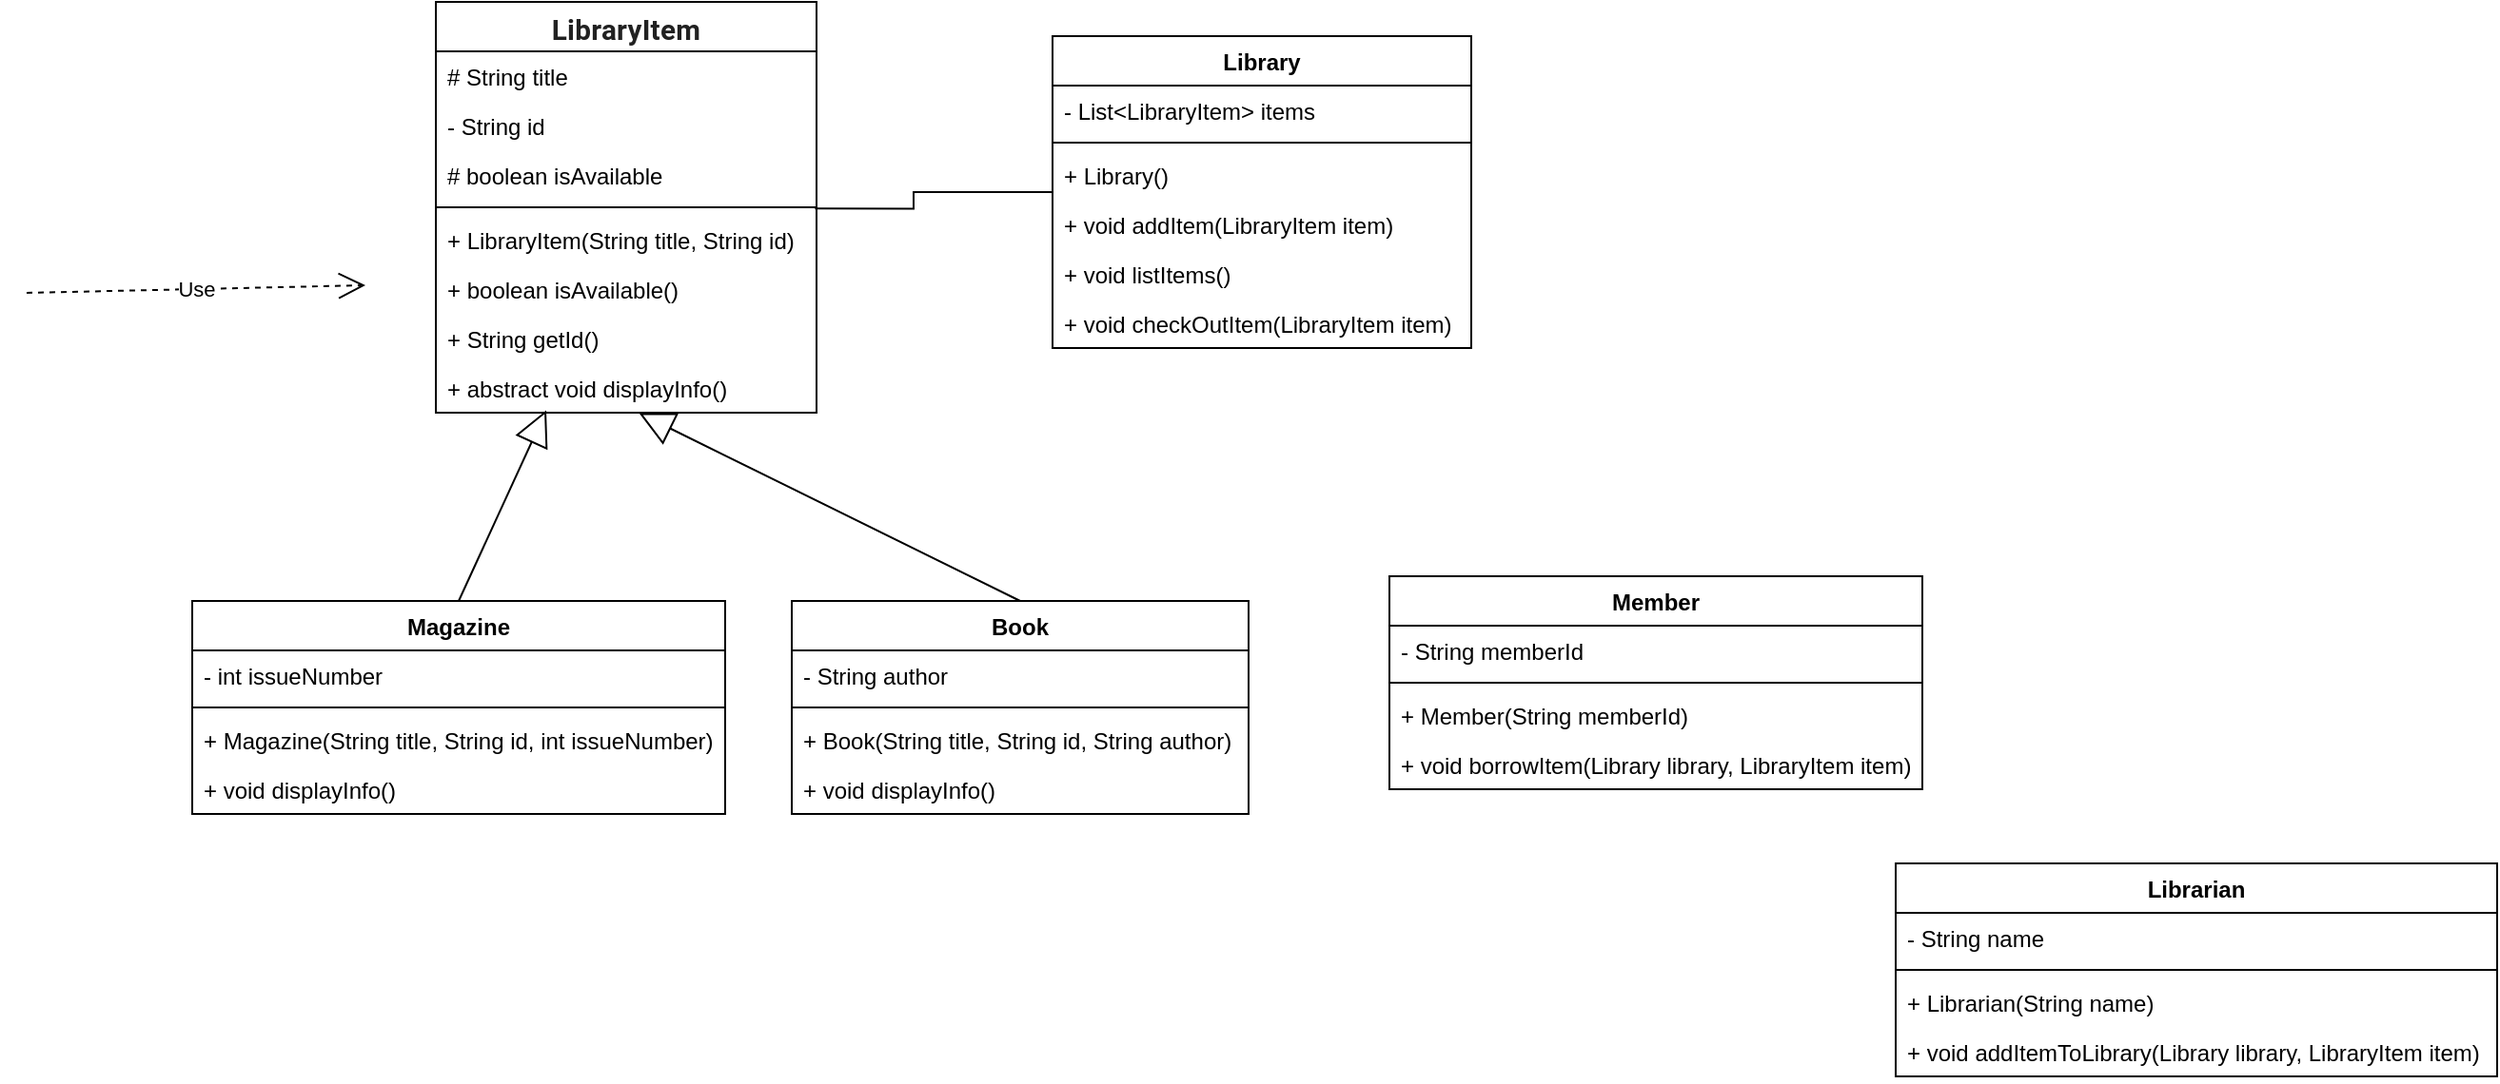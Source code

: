 <mxfile version="24.8.4">
  <diagram name="第 1 页" id="PSKmwgKcGm7nJZNFbE3L">
    <mxGraphModel dx="1062" dy="547" grid="0" gridSize="10" guides="1" tooltips="1" connect="1" arrows="1" fold="1" page="1" pageScale="1" pageWidth="1920" pageHeight="1200" background="none" math="0" shadow="0">
      <root>
        <mxCell id="0" />
        <mxCell id="1" parent="0" />
        <mxCell id="TOjBOKJqGip8uIWhOxMj-1" value="&lt;span style=&quot;--tw-border-spacing-x: 0; --tw-border-spacing-y: 0; --tw-translate-x: 0; --tw-translate-y: 0; --tw-rotate: 0; --tw-skew-x: 0; --tw-skew-y: 0; --tw-scale-x: 1; --tw-scale-y: 1; --tw-pan-x: ; --tw-pan-y: ; --tw-pinch-zoom: ; --tw-scroll-snap-strictness: proximity; --tw-gradient-from-position: ; --tw-gradient-via-position: ; --tw-gradient-to-position: ; --tw-ordinal: ; --tw-slashed-zero: ; --tw-numeric-figure: ; --tw-numeric-spacing: ; --tw-numeric-fraction: ; --tw-ring-inset: ; --tw-ring-offset-width: 0px; --tw-ring-offset-color: #fff; --tw-ring-color: #3b82f680; --tw-ring-offset-shadow: 0 0 #0000; --tw-ring-shadow: 0 0 #0000; --tw-shadow: 0 0 #0000; --tw-shadow-colored: 0 0 #0000; --tw-blur: ; --tw-brightness: ; --tw-contrast: ; --tw-grayscale: ; --tw-hue-rotate: ; --tw-invert: ; --tw-saturate: ; --tw-sepia: ; --tw-drop-shadow: ; --tw-backdrop-blur: ; --tw-backdrop-brightness: ; --tw-backdrop-contrast: ; --tw-backdrop-grayscale: ; --tw-backdrop-hue-rotate: ; --tw-backdrop-invert: ; --tw-backdrop-opacity: ; --tw-backdrop-saturate: ; --tw-backdrop-sepia: ; box-sizing: inherit; color: rgba(0, 0, 0, 0.87); font-family: Roboto, Helvetica, Arial, sans-serif; font-size: 14.857px; letter-spacing: 0.139px; text-align: left; background-color: rgb(255, 255, 255);&quot;&gt;LibraryItem&lt;/span&gt;" style="swimlane;fontStyle=1;align=center;verticalAlign=top;childLayout=stackLayout;horizontal=1;startSize=26;horizontalStack=0;resizeParent=1;resizeParentMax=0;resizeLast=0;collapsible=1;marginBottom=0;whiteSpace=wrap;html=1;" parent="1" vertex="1">
          <mxGeometry x="489" y="78" width="200" height="216" as="geometry" />
        </mxCell>
        <mxCell id="TOjBOKJqGip8uIWhOxMj-2" value="# String title" style="text;strokeColor=none;fillColor=none;align=left;verticalAlign=top;spacingLeft=4;spacingRight=4;overflow=hidden;rotatable=0;points=[[0,0.5],[1,0.5]];portConstraint=eastwest;whiteSpace=wrap;html=1;" parent="TOjBOKJqGip8uIWhOxMj-1" vertex="1">
          <mxGeometry y="26" width="200" height="26" as="geometry" />
        </mxCell>
        <mxCell id="RcvgGcVL2dAxraY7EbwN-2" value="- String id" style="text;strokeColor=none;fillColor=none;align=left;verticalAlign=top;spacingLeft=4;spacingRight=4;overflow=hidden;rotatable=0;points=[[0,0.5],[1,0.5]];portConstraint=eastwest;whiteSpace=wrap;html=1;" vertex="1" parent="TOjBOKJqGip8uIWhOxMj-1">
          <mxGeometry y="52" width="200" height="26" as="geometry" />
        </mxCell>
        <mxCell id="RcvgGcVL2dAxraY7EbwN-4" value="# boolean isAvailable" style="text;strokeColor=none;fillColor=none;align=left;verticalAlign=top;spacingLeft=4;spacingRight=4;overflow=hidden;rotatable=0;points=[[0,0.5],[1,0.5]];portConstraint=eastwest;whiteSpace=wrap;html=1;" vertex="1" parent="TOjBOKJqGip8uIWhOxMj-1">
          <mxGeometry y="78" width="200" height="26" as="geometry" />
        </mxCell>
        <mxCell id="TOjBOKJqGip8uIWhOxMj-3" value="" style="line;strokeWidth=1;fillColor=none;align=left;verticalAlign=middle;spacingTop=-1;spacingLeft=3;spacingRight=3;rotatable=0;labelPosition=right;points=[];portConstraint=eastwest;strokeColor=inherit;" parent="TOjBOKJqGip8uIWhOxMj-1" vertex="1">
          <mxGeometry y="104" width="200" height="8" as="geometry" />
        </mxCell>
        <mxCell id="RcvgGcVL2dAxraY7EbwN-5" value="+ LibraryItem(String title, String id)" style="text;strokeColor=none;fillColor=none;align=left;verticalAlign=top;spacingLeft=4;spacingRight=4;overflow=hidden;rotatable=0;points=[[0,0.5],[1,0.5]];portConstraint=eastwest;whiteSpace=wrap;html=1;" vertex="1" parent="TOjBOKJqGip8uIWhOxMj-1">
          <mxGeometry y="112" width="200" height="26" as="geometry" />
        </mxCell>
        <mxCell id="RcvgGcVL2dAxraY7EbwN-7" value="+ boolean isAvailable()" style="text;strokeColor=none;fillColor=none;align=left;verticalAlign=top;spacingLeft=4;spacingRight=4;overflow=hidden;rotatable=0;points=[[0,0.5],[1,0.5]];portConstraint=eastwest;whiteSpace=wrap;html=1;" vertex="1" parent="TOjBOKJqGip8uIWhOxMj-1">
          <mxGeometry y="138" width="200" height="26" as="geometry" />
        </mxCell>
        <mxCell id="RcvgGcVL2dAxraY7EbwN-6" value="+ String getId()" style="text;strokeColor=none;fillColor=none;align=left;verticalAlign=top;spacingLeft=4;spacingRight=4;overflow=hidden;rotatable=0;points=[[0,0.5],[1,0.5]];portConstraint=eastwest;whiteSpace=wrap;html=1;" vertex="1" parent="TOjBOKJqGip8uIWhOxMj-1">
          <mxGeometry y="164" width="200" height="26" as="geometry" />
        </mxCell>
        <mxCell id="TOjBOKJqGip8uIWhOxMj-4" value="+ abstract void displayInfo()" style="text;strokeColor=none;fillColor=none;align=left;verticalAlign=top;spacingLeft=4;spacingRight=4;overflow=hidden;rotatable=0;points=[[0,0.5],[1,0.5]];portConstraint=eastwest;whiteSpace=wrap;html=1;" parent="TOjBOKJqGip8uIWhOxMj-1" vertex="1">
          <mxGeometry y="190" width="200" height="26" as="geometry" />
        </mxCell>
        <mxCell id="RcvgGcVL2dAxraY7EbwN-8" value="Book" style="swimlane;fontStyle=1;align=center;verticalAlign=top;childLayout=stackLayout;horizontal=1;startSize=26;horizontalStack=0;resizeParent=1;resizeParentMax=0;resizeLast=0;collapsible=1;marginBottom=0;whiteSpace=wrap;html=1;" vertex="1" parent="1">
          <mxGeometry x="676" y="393" width="240" height="112" as="geometry" />
        </mxCell>
        <mxCell id="RcvgGcVL2dAxraY7EbwN-9" value="-&amp;nbsp;String author" style="text;strokeColor=none;fillColor=none;align=left;verticalAlign=top;spacingLeft=4;spacingRight=4;overflow=hidden;rotatable=0;points=[[0,0.5],[1,0.5]];portConstraint=eastwest;whiteSpace=wrap;html=1;" vertex="1" parent="RcvgGcVL2dAxraY7EbwN-8">
          <mxGeometry y="26" width="240" height="26" as="geometry" />
        </mxCell>
        <mxCell id="RcvgGcVL2dAxraY7EbwN-10" value="" style="line;strokeWidth=1;fillColor=none;align=left;verticalAlign=middle;spacingTop=-1;spacingLeft=3;spacingRight=3;rotatable=0;labelPosition=right;points=[];portConstraint=eastwest;strokeColor=inherit;" vertex="1" parent="RcvgGcVL2dAxraY7EbwN-8">
          <mxGeometry y="52" width="240" height="8" as="geometry" />
        </mxCell>
        <mxCell id="RcvgGcVL2dAxraY7EbwN-11" value="+ Book(String title, String id, String author)" style="text;strokeColor=none;fillColor=none;align=left;verticalAlign=top;spacingLeft=4;spacingRight=4;overflow=hidden;rotatable=0;points=[[0,0.5],[1,0.5]];portConstraint=eastwest;whiteSpace=wrap;html=1;" vertex="1" parent="RcvgGcVL2dAxraY7EbwN-8">
          <mxGeometry y="60" width="240" height="26" as="geometry" />
        </mxCell>
        <mxCell id="RcvgGcVL2dAxraY7EbwN-12" value="+ void displayInfo()" style="text;strokeColor=none;fillColor=none;align=left;verticalAlign=top;spacingLeft=4;spacingRight=4;overflow=hidden;rotatable=0;points=[[0,0.5],[1,0.5]];portConstraint=eastwest;whiteSpace=wrap;html=1;" vertex="1" parent="RcvgGcVL2dAxraY7EbwN-8">
          <mxGeometry y="86" width="240" height="26" as="geometry" />
        </mxCell>
        <mxCell id="RcvgGcVL2dAxraY7EbwN-13" value="Magazine" style="swimlane;fontStyle=1;align=center;verticalAlign=top;childLayout=stackLayout;horizontal=1;startSize=26;horizontalStack=0;resizeParent=1;resizeParentMax=0;resizeLast=0;collapsible=1;marginBottom=0;whiteSpace=wrap;html=1;" vertex="1" parent="1">
          <mxGeometry x="361" y="393" width="280" height="112" as="geometry" />
        </mxCell>
        <mxCell id="RcvgGcVL2dAxraY7EbwN-14" value="-&amp;nbsp;int issueNumber" style="text;strokeColor=none;fillColor=none;align=left;verticalAlign=top;spacingLeft=4;spacingRight=4;overflow=hidden;rotatable=0;points=[[0,0.5],[1,0.5]];portConstraint=eastwest;whiteSpace=wrap;html=1;" vertex="1" parent="RcvgGcVL2dAxraY7EbwN-13">
          <mxGeometry y="26" width="280" height="26" as="geometry" />
        </mxCell>
        <mxCell id="RcvgGcVL2dAxraY7EbwN-15" value="" style="line;strokeWidth=1;fillColor=none;align=left;verticalAlign=middle;spacingTop=-1;spacingLeft=3;spacingRight=3;rotatable=0;labelPosition=right;points=[];portConstraint=eastwest;strokeColor=inherit;" vertex="1" parent="RcvgGcVL2dAxraY7EbwN-13">
          <mxGeometry y="52" width="280" height="8" as="geometry" />
        </mxCell>
        <mxCell id="RcvgGcVL2dAxraY7EbwN-16" value="+ Magazine(String title, String id, int issueNumber)" style="text;strokeColor=none;fillColor=none;align=left;verticalAlign=top;spacingLeft=4;spacingRight=4;overflow=hidden;rotatable=0;points=[[0,0.5],[1,0.5]];portConstraint=eastwest;whiteSpace=wrap;html=1;" vertex="1" parent="RcvgGcVL2dAxraY7EbwN-13">
          <mxGeometry y="60" width="280" height="26" as="geometry" />
        </mxCell>
        <mxCell id="RcvgGcVL2dAxraY7EbwN-29" value="+ void displayInfo()" style="text;strokeColor=none;fillColor=none;align=left;verticalAlign=top;spacingLeft=4;spacingRight=4;overflow=hidden;rotatable=0;points=[[0,0.5],[1,0.5]];portConstraint=eastwest;whiteSpace=wrap;html=1;" vertex="1" parent="RcvgGcVL2dAxraY7EbwN-13">
          <mxGeometry y="86" width="280" height="26" as="geometry" />
        </mxCell>
        <mxCell id="RcvgGcVL2dAxraY7EbwN-17" value="Library" style="swimlane;fontStyle=1;align=center;verticalAlign=top;childLayout=stackLayout;horizontal=1;startSize=26;horizontalStack=0;resizeParent=1;resizeParentMax=0;resizeLast=0;collapsible=1;marginBottom=0;whiteSpace=wrap;html=1;" vertex="1" parent="1">
          <mxGeometry x="813" y="96" width="220" height="164" as="geometry" />
        </mxCell>
        <mxCell id="RcvgGcVL2dAxraY7EbwN-18" value="- List&amp;lt;LibraryItem&amp;gt; items" style="text;strokeColor=none;fillColor=none;align=left;verticalAlign=top;spacingLeft=4;spacingRight=4;overflow=hidden;rotatable=0;points=[[0,0.5],[1,0.5]];portConstraint=eastwest;whiteSpace=wrap;html=1;" vertex="1" parent="RcvgGcVL2dAxraY7EbwN-17">
          <mxGeometry y="26" width="220" height="26" as="geometry" />
        </mxCell>
        <mxCell id="RcvgGcVL2dAxraY7EbwN-19" value="" style="line;strokeWidth=1;fillColor=none;align=left;verticalAlign=middle;spacingTop=-1;spacingLeft=3;spacingRight=3;rotatable=0;labelPosition=right;points=[];portConstraint=eastwest;strokeColor=inherit;" vertex="1" parent="RcvgGcVL2dAxraY7EbwN-17">
          <mxGeometry y="52" width="220" height="8" as="geometry" />
        </mxCell>
        <mxCell id="RcvgGcVL2dAxraY7EbwN-20" value="+&amp;nbsp;Library()" style="text;strokeColor=none;fillColor=none;align=left;verticalAlign=top;spacingLeft=4;spacingRight=4;overflow=hidden;rotatable=0;points=[[0,0.5],[1,0.5]];portConstraint=eastwest;whiteSpace=wrap;html=1;" vertex="1" parent="RcvgGcVL2dAxraY7EbwN-17">
          <mxGeometry y="60" width="220" height="26" as="geometry" />
        </mxCell>
        <mxCell id="RcvgGcVL2dAxraY7EbwN-30" value="+ void addItem(LibraryItem item)" style="text;strokeColor=none;fillColor=none;align=left;verticalAlign=top;spacingLeft=4;spacingRight=4;overflow=hidden;rotatable=0;points=[[0,0.5],[1,0.5]];portConstraint=eastwest;whiteSpace=wrap;html=1;" vertex="1" parent="RcvgGcVL2dAxraY7EbwN-17">
          <mxGeometry y="86" width="220" height="26" as="geometry" />
        </mxCell>
        <mxCell id="RcvgGcVL2dAxraY7EbwN-31" value="+ void listItems()" style="text;strokeColor=none;fillColor=none;align=left;verticalAlign=top;spacingLeft=4;spacingRight=4;overflow=hidden;rotatable=0;points=[[0,0.5],[1,0.5]];portConstraint=eastwest;whiteSpace=wrap;html=1;" vertex="1" parent="RcvgGcVL2dAxraY7EbwN-17">
          <mxGeometry y="112" width="220" height="26" as="geometry" />
        </mxCell>
        <mxCell id="RcvgGcVL2dAxraY7EbwN-32" value="+ void checkOutItem(LibraryItem item)" style="text;strokeColor=none;fillColor=none;align=left;verticalAlign=top;spacingLeft=4;spacingRight=4;overflow=hidden;rotatable=0;points=[[0,0.5],[1,0.5]];portConstraint=eastwest;whiteSpace=wrap;html=1;" vertex="1" parent="RcvgGcVL2dAxraY7EbwN-17">
          <mxGeometry y="138" width="220" height="26" as="geometry" />
        </mxCell>
        <mxCell id="RcvgGcVL2dAxraY7EbwN-21" value="Librarian" style="swimlane;fontStyle=1;align=center;verticalAlign=top;childLayout=stackLayout;horizontal=1;startSize=26;horizontalStack=0;resizeParent=1;resizeParentMax=0;resizeLast=0;collapsible=1;marginBottom=0;whiteSpace=wrap;html=1;" vertex="1" parent="1">
          <mxGeometry x="1256" y="531" width="316" height="112" as="geometry" />
        </mxCell>
        <mxCell id="RcvgGcVL2dAxraY7EbwN-22" value="-&amp;nbsp;String name" style="text;strokeColor=none;fillColor=none;align=left;verticalAlign=top;spacingLeft=4;spacingRight=4;overflow=hidden;rotatable=0;points=[[0,0.5],[1,0.5]];portConstraint=eastwest;whiteSpace=wrap;html=1;" vertex="1" parent="RcvgGcVL2dAxraY7EbwN-21">
          <mxGeometry y="26" width="316" height="26" as="geometry" />
        </mxCell>
        <mxCell id="RcvgGcVL2dAxraY7EbwN-23" value="" style="line;strokeWidth=1;fillColor=none;align=left;verticalAlign=middle;spacingTop=-1;spacingLeft=3;spacingRight=3;rotatable=0;labelPosition=right;points=[];portConstraint=eastwest;strokeColor=inherit;" vertex="1" parent="RcvgGcVL2dAxraY7EbwN-21">
          <mxGeometry y="52" width="316" height="8" as="geometry" />
        </mxCell>
        <mxCell id="RcvgGcVL2dAxraY7EbwN-33" value="+ Librarian(String name)" style="text;strokeColor=none;fillColor=none;align=left;verticalAlign=top;spacingLeft=4;spacingRight=4;overflow=hidden;rotatable=0;points=[[0,0.5],[1,0.5]];portConstraint=eastwest;whiteSpace=wrap;html=1;" vertex="1" parent="RcvgGcVL2dAxraY7EbwN-21">
          <mxGeometry y="60" width="316" height="26" as="geometry" />
        </mxCell>
        <mxCell id="RcvgGcVL2dAxraY7EbwN-24" value="+ void addItemToLibrary(Library library, LibraryItem item)" style="text;strokeColor=none;fillColor=none;align=left;verticalAlign=top;spacingLeft=4;spacingRight=4;overflow=hidden;rotatable=0;points=[[0,0.5],[1,0.5]];portConstraint=eastwest;whiteSpace=wrap;html=1;" vertex="1" parent="RcvgGcVL2dAxraY7EbwN-21">
          <mxGeometry y="86" width="316" height="26" as="geometry" />
        </mxCell>
        <mxCell id="RcvgGcVL2dAxraY7EbwN-25" value="Member" style="swimlane;fontStyle=1;align=center;verticalAlign=top;childLayout=stackLayout;horizontal=1;startSize=26;horizontalStack=0;resizeParent=1;resizeParentMax=0;resizeLast=0;collapsible=1;marginBottom=0;whiteSpace=wrap;html=1;" vertex="1" parent="1">
          <mxGeometry x="990" y="380" width="280" height="112" as="geometry" />
        </mxCell>
        <mxCell id="RcvgGcVL2dAxraY7EbwN-26" value="-&amp;nbsp;String memberId" style="text;strokeColor=none;fillColor=none;align=left;verticalAlign=top;spacingLeft=4;spacingRight=4;overflow=hidden;rotatable=0;points=[[0,0.5],[1,0.5]];portConstraint=eastwest;whiteSpace=wrap;html=1;" vertex="1" parent="RcvgGcVL2dAxraY7EbwN-25">
          <mxGeometry y="26" width="280" height="26" as="geometry" />
        </mxCell>
        <mxCell id="RcvgGcVL2dAxraY7EbwN-27" value="" style="line;strokeWidth=1;fillColor=none;align=left;verticalAlign=middle;spacingTop=-1;spacingLeft=3;spacingRight=3;rotatable=0;labelPosition=right;points=[];portConstraint=eastwest;strokeColor=inherit;" vertex="1" parent="RcvgGcVL2dAxraY7EbwN-25">
          <mxGeometry y="52" width="280" height="8" as="geometry" />
        </mxCell>
        <mxCell id="RcvgGcVL2dAxraY7EbwN-28" value="+ Member(String memberId)" style="text;strokeColor=none;fillColor=none;align=left;verticalAlign=top;spacingLeft=4;spacingRight=4;overflow=hidden;rotatable=0;points=[[0,0.5],[1,0.5]];portConstraint=eastwest;whiteSpace=wrap;html=1;" vertex="1" parent="RcvgGcVL2dAxraY7EbwN-25">
          <mxGeometry y="60" width="280" height="26" as="geometry" />
        </mxCell>
        <mxCell id="RcvgGcVL2dAxraY7EbwN-34" value="+&amp;nbsp;void borrowItem(Library library, LibraryItem item)" style="text;strokeColor=none;fillColor=none;align=left;verticalAlign=top;spacingLeft=4;spacingRight=4;overflow=hidden;rotatable=0;points=[[0,0.5],[1,0.5]];portConstraint=eastwest;whiteSpace=wrap;html=1;" vertex="1" parent="RcvgGcVL2dAxraY7EbwN-25">
          <mxGeometry y="86" width="280" height="26" as="geometry" />
        </mxCell>
        <mxCell id="RcvgGcVL2dAxraY7EbwN-35" value="" style="endArrow=block;endSize=16;endFill=0;html=1;rounded=0;exitX=0.5;exitY=0;exitDx=0;exitDy=0;entryX=0.534;entryY=1.009;entryDx=0;entryDy=0;entryPerimeter=0;" edge="1" parent="1" source="RcvgGcVL2dAxraY7EbwN-8" target="TOjBOKJqGip8uIWhOxMj-4">
          <mxGeometry width="160" relative="1" as="geometry">
            <mxPoint x="940" y="168" as="sourcePoint" />
            <mxPoint x="573" y="322" as="targetPoint" />
          </mxGeometry>
        </mxCell>
        <mxCell id="RcvgGcVL2dAxraY7EbwN-36" value="" style="endArrow=block;endSize=16;endFill=0;html=1;rounded=0;exitX=0.5;exitY=0;exitDx=0;exitDy=0;entryX=0.29;entryY=0.953;entryDx=0;entryDy=0;entryPerimeter=0;" edge="1" parent="1" source="RcvgGcVL2dAxraY7EbwN-13" target="TOjBOKJqGip8uIWhOxMj-4">
          <mxGeometry width="160" relative="1" as="geometry">
            <mxPoint x="679" y="469" as="sourcePoint" />
            <mxPoint x="471" y="326" as="targetPoint" />
          </mxGeometry>
        </mxCell>
        <mxCell id="RcvgGcVL2dAxraY7EbwN-40" value="" style="endArrow=none;html=1;edgeStyle=orthogonalEdgeStyle;rounded=0;exitX=0.996;exitY=0.583;exitDx=0;exitDy=0;exitPerimeter=0;entryX=0;entryY=0.5;entryDx=0;entryDy=0;" edge="1" parent="1" source="TOjBOKJqGip8uIWhOxMj-3" target="RcvgGcVL2dAxraY7EbwN-17">
          <mxGeometry relative="1" as="geometry">
            <mxPoint x="833" y="293" as="sourcePoint" />
            <mxPoint x="759" y="178" as="targetPoint" />
            <Array as="points">
              <mxPoint x="740" y="187" />
              <mxPoint x="740" y="178" />
              <mxPoint x="794" y="178" />
            </Array>
          </mxGeometry>
        </mxCell>
        <mxCell id="RcvgGcVL2dAxraY7EbwN-43" value="Use" style="endArrow=open;endSize=12;dashed=1;html=1;rounded=0;" edge="1" parent="1">
          <mxGeometry width="160" relative="1" as="geometry">
            <mxPoint x="274" y="231" as="sourcePoint" />
            <mxPoint x="452" y="227" as="targetPoint" />
          </mxGeometry>
        </mxCell>
      </root>
    </mxGraphModel>
  </diagram>
</mxfile>
